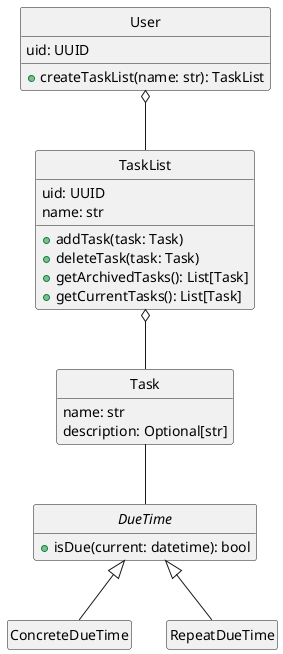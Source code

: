 @startuml domainModel

hide empty members
hide circle

class User {
  uid: UUID
  + createTaskList(name: str): TaskList
}

class TaskList {
  uid: UUID
  name: str
  + addTask(task: Task)
  + deleteTask(task: Task)
  + getArchivedTasks(): List[Task]
  + getCurrentTasks(): List[Task]
}

class Task {
  name: str
  description: Optional[str]
}

abstract class DueTime {
  + isDue(current: datetime): bool
}

class ConcreteDueTime
class RepeatDueTime

DueTime <|-- ConcreteDueTime
DueTime <|-- RepeatDueTime

User o-- TaskList
TaskList o-- Task
Task -- DueTime

@enduml

